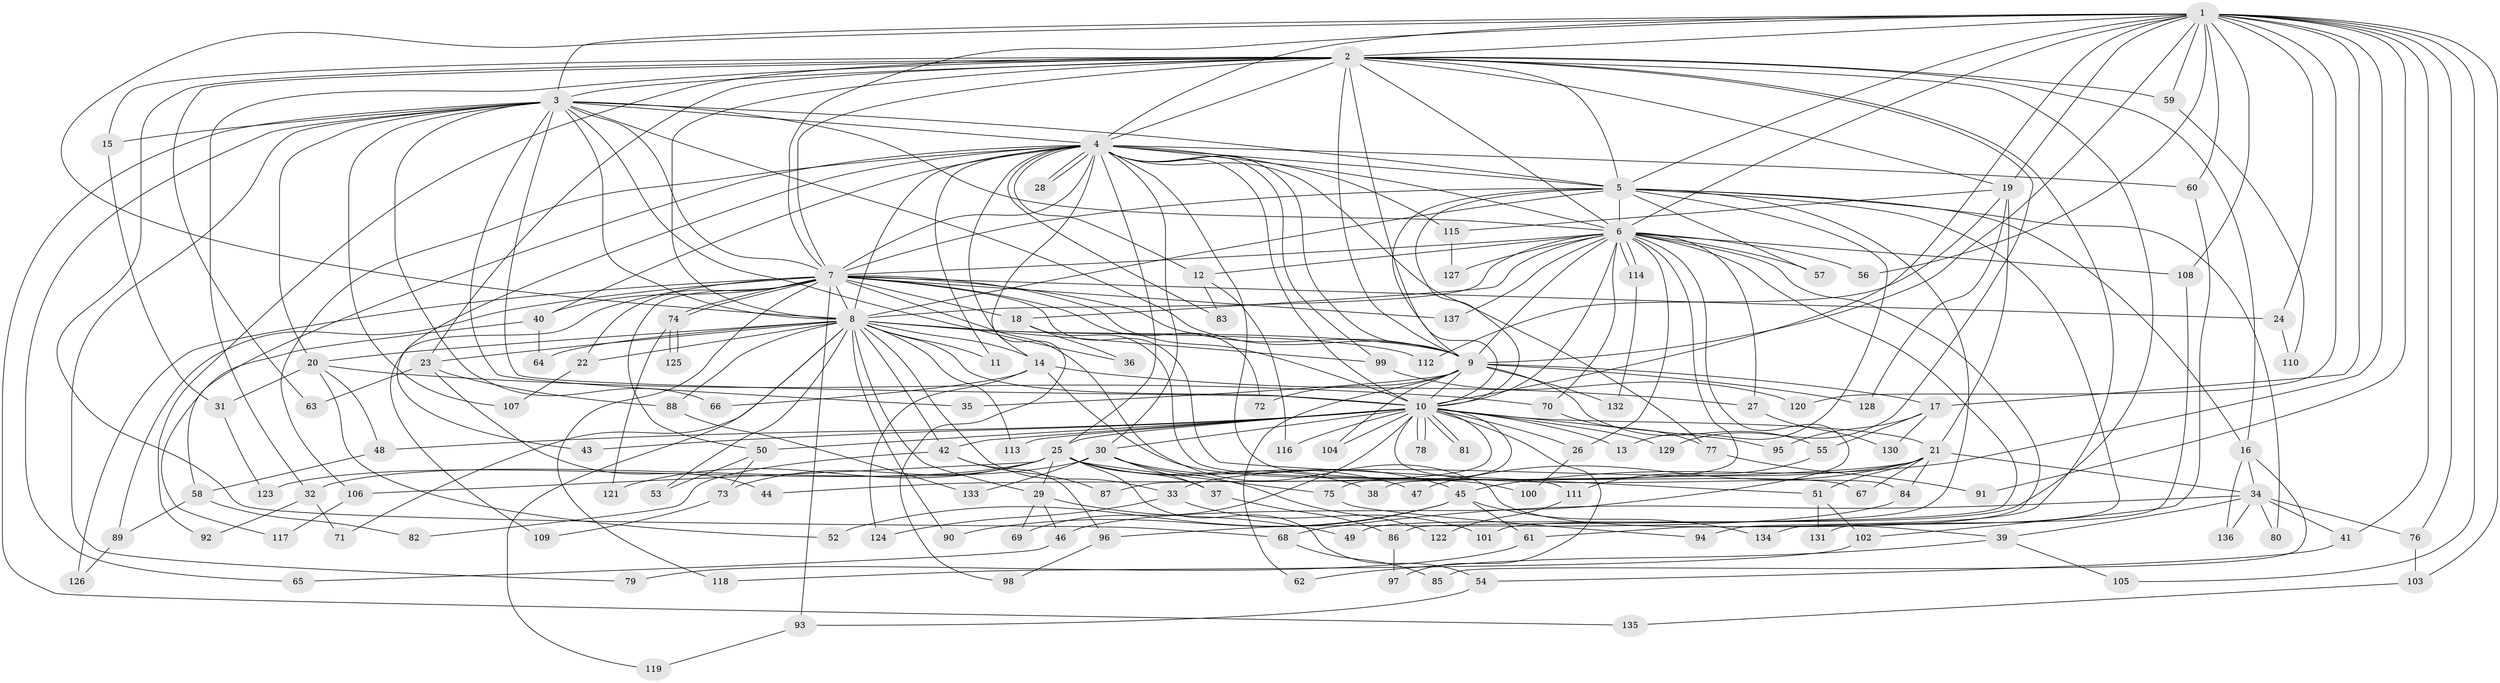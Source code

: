 // Generated by graph-tools (version 1.1) at 2025/43/03/09/25 04:43:34]
// undirected, 137 vertices, 299 edges
graph export_dot {
graph [start="1"]
  node [color=gray90,style=filled];
  1;
  2;
  3;
  4;
  5;
  6;
  7;
  8;
  9;
  10;
  11;
  12;
  13;
  14;
  15;
  16;
  17;
  18;
  19;
  20;
  21;
  22;
  23;
  24;
  25;
  26;
  27;
  28;
  29;
  30;
  31;
  32;
  33;
  34;
  35;
  36;
  37;
  38;
  39;
  40;
  41;
  42;
  43;
  44;
  45;
  46;
  47;
  48;
  49;
  50;
  51;
  52;
  53;
  54;
  55;
  56;
  57;
  58;
  59;
  60;
  61;
  62;
  63;
  64;
  65;
  66;
  67;
  68;
  69;
  70;
  71;
  72;
  73;
  74;
  75;
  76;
  77;
  78;
  79;
  80;
  81;
  82;
  83;
  84;
  85;
  86;
  87;
  88;
  89;
  90;
  91;
  92;
  93;
  94;
  95;
  96;
  97;
  98;
  99;
  100;
  101;
  102;
  103;
  104;
  105;
  106;
  107;
  108;
  109;
  110;
  111;
  112;
  113;
  114;
  115;
  116;
  117;
  118;
  119;
  120;
  121;
  122;
  123;
  124;
  125;
  126;
  127;
  128;
  129;
  130;
  131;
  132;
  133;
  134;
  135;
  136;
  137;
  1 -- 2;
  1 -- 3;
  1 -- 4;
  1 -- 5;
  1 -- 6;
  1 -- 7;
  1 -- 8;
  1 -- 9;
  1 -- 10;
  1 -- 17;
  1 -- 19;
  1 -- 24;
  1 -- 41;
  1 -- 45;
  1 -- 56;
  1 -- 59;
  1 -- 60;
  1 -- 76;
  1 -- 91;
  1 -- 103;
  1 -- 105;
  1 -- 108;
  1 -- 120;
  2 -- 3;
  2 -- 4;
  2 -- 5;
  2 -- 6;
  2 -- 7;
  2 -- 8;
  2 -- 9;
  2 -- 10;
  2 -- 15;
  2 -- 16;
  2 -- 19;
  2 -- 23;
  2 -- 32;
  2 -- 59;
  2 -- 63;
  2 -- 68;
  2 -- 92;
  2 -- 94;
  2 -- 101;
  2 -- 129;
  3 -- 4;
  3 -- 5;
  3 -- 6;
  3 -- 7;
  3 -- 8;
  3 -- 9;
  3 -- 10;
  3 -- 15;
  3 -- 20;
  3 -- 35;
  3 -- 36;
  3 -- 65;
  3 -- 66;
  3 -- 79;
  3 -- 107;
  3 -- 135;
  4 -- 5;
  4 -- 6;
  4 -- 7;
  4 -- 8;
  4 -- 9;
  4 -- 10;
  4 -- 11;
  4 -- 12;
  4 -- 14;
  4 -- 25;
  4 -- 28;
  4 -- 28;
  4 -- 30;
  4 -- 40;
  4 -- 43;
  4 -- 58;
  4 -- 60;
  4 -- 67;
  4 -- 77;
  4 -- 83;
  4 -- 98;
  4 -- 99;
  4 -- 106;
  4 -- 115;
  5 -- 6;
  5 -- 7;
  5 -- 8;
  5 -- 9;
  5 -- 10;
  5 -- 13;
  5 -- 16;
  5 -- 49;
  5 -- 57;
  5 -- 80;
  5 -- 134;
  6 -- 7;
  6 -- 8;
  6 -- 9;
  6 -- 10;
  6 -- 12;
  6 -- 18;
  6 -- 26;
  6 -- 27;
  6 -- 38;
  6 -- 46;
  6 -- 56;
  6 -- 57;
  6 -- 61;
  6 -- 70;
  6 -- 86;
  6 -- 108;
  6 -- 114;
  6 -- 114;
  6 -- 127;
  6 -- 137;
  7 -- 8;
  7 -- 9;
  7 -- 10;
  7 -- 18;
  7 -- 22;
  7 -- 24;
  7 -- 39;
  7 -- 40;
  7 -- 50;
  7 -- 51;
  7 -- 72;
  7 -- 74;
  7 -- 74;
  7 -- 89;
  7 -- 93;
  7 -- 109;
  7 -- 118;
  7 -- 126;
  7 -- 137;
  8 -- 9;
  8 -- 10;
  8 -- 11;
  8 -- 14;
  8 -- 20;
  8 -- 22;
  8 -- 23;
  8 -- 29;
  8 -- 33;
  8 -- 42;
  8 -- 53;
  8 -- 64;
  8 -- 71;
  8 -- 88;
  8 -- 90;
  8 -- 99;
  8 -- 112;
  8 -- 113;
  8 -- 119;
  9 -- 10;
  9 -- 17;
  9 -- 35;
  9 -- 55;
  9 -- 62;
  9 -- 72;
  9 -- 104;
  9 -- 128;
  9 -- 132;
  10 -- 13;
  10 -- 21;
  10 -- 25;
  10 -- 26;
  10 -- 30;
  10 -- 42;
  10 -- 43;
  10 -- 48;
  10 -- 50;
  10 -- 69;
  10 -- 75;
  10 -- 78;
  10 -- 78;
  10 -- 81;
  10 -- 81;
  10 -- 84;
  10 -- 87;
  10 -- 95;
  10 -- 97;
  10 -- 104;
  10 -- 113;
  10 -- 116;
  10 -- 129;
  12 -- 83;
  12 -- 116;
  14 -- 27;
  14 -- 66;
  14 -- 100;
  14 -- 124;
  15 -- 31;
  16 -- 34;
  16 -- 85;
  16 -- 136;
  17 -- 55;
  17 -- 95;
  17 -- 130;
  18 -- 36;
  18 -- 111;
  19 -- 21;
  19 -- 112;
  19 -- 115;
  19 -- 128;
  20 -- 31;
  20 -- 48;
  20 -- 52;
  20 -- 70;
  21 -- 33;
  21 -- 34;
  21 -- 44;
  21 -- 47;
  21 -- 51;
  21 -- 67;
  21 -- 84;
  22 -- 107;
  23 -- 44;
  23 -- 63;
  23 -- 88;
  24 -- 110;
  25 -- 29;
  25 -- 37;
  25 -- 38;
  25 -- 47;
  25 -- 54;
  25 -- 73;
  25 -- 75;
  25 -- 106;
  25 -- 121;
  25 -- 123;
  26 -- 100;
  27 -- 130;
  29 -- 46;
  29 -- 49;
  29 -- 69;
  30 -- 32;
  30 -- 37;
  30 -- 45;
  30 -- 122;
  30 -- 133;
  31 -- 123;
  32 -- 71;
  32 -- 92;
  33 -- 101;
  33 -- 124;
  34 -- 39;
  34 -- 41;
  34 -- 68;
  34 -- 76;
  34 -- 80;
  34 -- 136;
  37 -- 86;
  39 -- 62;
  39 -- 105;
  40 -- 64;
  40 -- 117;
  41 -- 54;
  42 -- 82;
  42 -- 87;
  42 -- 96;
  45 -- 52;
  45 -- 61;
  45 -- 90;
  45 -- 134;
  46 -- 65;
  48 -- 58;
  50 -- 53;
  50 -- 73;
  51 -- 102;
  51 -- 131;
  54 -- 93;
  55 -- 111;
  58 -- 82;
  58 -- 89;
  59 -- 110;
  60 -- 102;
  61 -- 79;
  68 -- 85;
  70 -- 77;
  73 -- 109;
  74 -- 121;
  74 -- 125;
  74 -- 125;
  75 -- 94;
  76 -- 103;
  77 -- 91;
  84 -- 96;
  86 -- 97;
  88 -- 133;
  89 -- 126;
  93 -- 119;
  96 -- 98;
  99 -- 120;
  102 -- 118;
  103 -- 135;
  106 -- 117;
  108 -- 131;
  111 -- 122;
  114 -- 132;
  115 -- 127;
}
